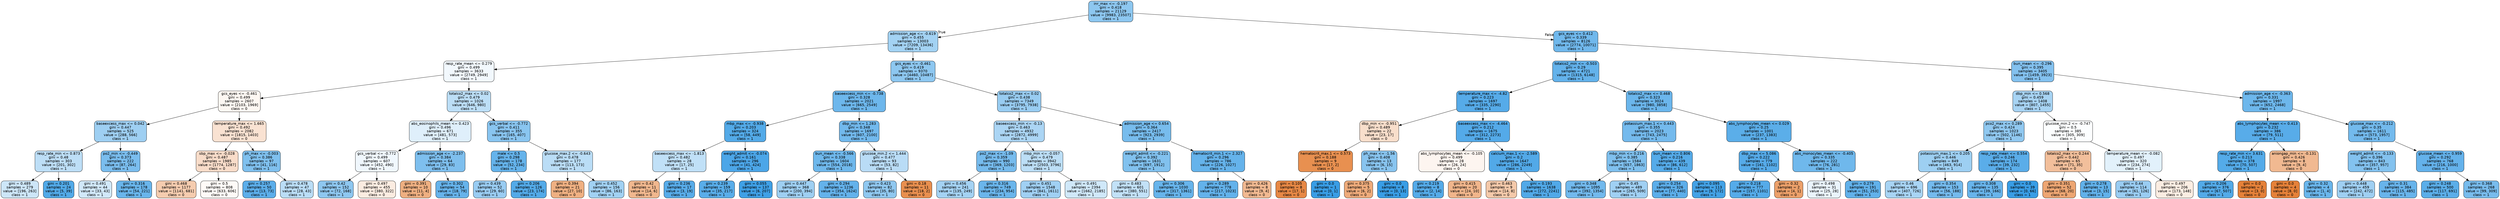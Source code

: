 digraph Tree {
node [shape=box, style="filled, rounded", color="black", fontname="helvetica"] ;
edge [fontname="helvetica"] ;
0 [label="inr_max <= -0.197\ngini = 0.418\nsamples = 21129\nvalue = [9983, 23507]\nclass = 1", fillcolor="#8dc7f0"] ;
1 [label="admission_age <= -0.619\ngini = 0.455\nsamples = 13003\nvalue = [7209, 13436]\nclass = 1", fillcolor="#a3d2f3"] ;
0 -> 1 [labeldistance=2.5, labelangle=45, headlabel="True"] ;
2 [label="resp_rate_mean <= 0.279\ngini = 0.499\nsamples = 3633\nvalue = [2749, 2949]\nclass = 1", fillcolor="#f2f8fd"] ;
1 -> 2 ;
3 [label="gcs_eyes <= -0.461\ngini = 0.499\nsamples = 2607\nvalue = [2103, 1969]\nclass = 0", fillcolor="#fdf7f2"] ;
2 -> 3 ;
4 [label="baseexcess_max <= 0.042\ngini = 0.447\nsamples = 525\nvalue = [288, 566]\nclass = 1", fillcolor="#9ecff2"] ;
3 -> 4 ;
5 [label="resp_rate_min <= 0.873\ngini = 0.48\nsamples = 303\nvalue = [201, 302]\nclass = 1", fillcolor="#bddef6"] ;
4 -> 5 ;
6 [label="gini = 0.489\nsamples = 279\nvalue = [196, 263]\nclass = 1", fillcolor="#cde6f8"] ;
5 -> 6 ;
7 [label="gini = 0.201\nsamples = 24\nvalue = [5, 39]\nclass = 1", fillcolor="#52aae8"] ;
5 -> 7 ;
8 [label="po2_min <= -0.449\ngini = 0.373\nsamples = 222\nvalue = [87, 264]\nclass = 1", fillcolor="#7abdee"] ;
4 -> 8 ;
9 [label="gini = 0.491\nsamples = 44\nvalue = [33, 43]\nclass = 1", fillcolor="#d1e8f9"] ;
8 -> 9 ;
10 [label="gini = 0.316\nsamples = 178\nvalue = [54, 221]\nclass = 1", fillcolor="#69b5eb"] ;
8 -> 10 ;
11 [label="temperature_max <= 1.665\ngini = 0.492\nsamples = 2082\nvalue = [1815, 1403]\nclass = 0", fillcolor="#f9e2d2"] ;
3 -> 11 ;
12 [label="sbp_max <= -0.028\ngini = 0.487\nsamples = 1985\nvalue = [1774, 1287]\nclass = 0", fillcolor="#f8dcc9"] ;
11 -> 12 ;
13 [label="gini = 0.468\nsamples = 1177\nvalue = [1141, 681]\nclass = 0", fillcolor="#f5ccaf"] ;
12 -> 13 ;
14 [label="gini = 0.5\nsamples = 808\nvalue = [633, 606]\nclass = 0", fillcolor="#fefaf7"] ;
12 -> 14 ;
15 [label="ph_max <= -0.003\ngini = 0.386\nsamples = 97\nvalue = [41, 116]\nclass = 1", fillcolor="#7fc0ee"] ;
11 -> 15 ;
16 [label="gini = 0.257\nsamples = 50\nvalue = [13, 73]\nclass = 1", fillcolor="#5caeea"] ;
15 -> 16 ;
17 [label="gini = 0.478\nsamples = 47\nvalue = [28, 43]\nclass = 1", fillcolor="#baddf6"] ;
15 -> 17 ;
18 [label="totalco2_max <= 0.02\ngini = 0.479\nsamples = 1026\nvalue = [646, 980]\nclass = 1", fillcolor="#bcdef6"] ;
2 -> 18 ;
19 [label="abs_eosinophils_mean <= 0.423\ngini = 0.496\nsamples = 671\nvalue = [481, 573]\nclass = 1", fillcolor="#dfeffb"] ;
18 -> 19 ;
20 [label="gcs_verbal <= -0.772\ngini = 0.499\nsamples = 607\nvalue = [452, 490]\nclass = 1", fillcolor="#f0f7fd"] ;
19 -> 20 ;
21 [label="gini = 0.42\nsamples = 152\nvalue = [72, 168]\nclass = 1", fillcolor="#8ec7f0"] ;
20 -> 21 ;
22 [label="gini = 0.497\nsamples = 455\nvalue = [380, 322]\nclass = 0", fillcolor="#fbece1"] ;
20 -> 22 ;
23 [label="admission_age <= -2.237\ngini = 0.384\nsamples = 64\nvalue = [29, 83]\nclass = 1", fillcolor="#7ebfee"] ;
19 -> 23 ;
24 [label="gini = 0.391\nsamples = 10\nvalue = [11, 4]\nclass = 0", fillcolor="#eeaf81"] ;
23 -> 24 ;
25 [label="gini = 0.302\nsamples = 54\nvalue = [18, 79]\nclass = 1", fillcolor="#66b3eb"] ;
23 -> 25 ;
26 [label="gcs_verbal <= -0.772\ngini = 0.411\nsamples = 355\nvalue = [165, 407]\nclass = 1", fillcolor="#89c5f0"] ;
18 -> 26 ;
27 [label="male <= 0.5\ngini = 0.298\nsamples = 178\nvalue = [52, 234]\nclass = 1", fillcolor="#65b3eb"] ;
26 -> 27 ;
28 [label="gini = 0.439\nsamples = 52\nvalue = [29, 60]\nclass = 1", fillcolor="#99ccf2"] ;
27 -> 28 ;
29 [label="gini = 0.206\nsamples = 126\nvalue = [23, 174]\nclass = 1", fillcolor="#53aae8"] ;
27 -> 29 ;
30 [label="glucose_max.2 <= -0.643\ngini = 0.478\nsamples = 177\nvalue = [113, 173]\nclass = 1", fillcolor="#baddf6"] ;
26 -> 30 ;
31 [label="gini = 0.394\nsamples = 21\nvalue = [27, 10]\nclass = 0", fillcolor="#efb082"] ;
30 -> 31 ;
32 [label="gini = 0.452\nsamples = 156\nvalue = [86, 163]\nclass = 1", fillcolor="#a1d1f3"] ;
30 -> 32 ;
33 [label="gcs_eyes <= -0.461\ngini = 0.419\nsamples = 9370\nvalue = [4460, 10487]\nclass = 1", fillcolor="#8dc7f0"] ;
1 -> 33 ;
34 [label="baseexcess_min <= -0.738\ngini = 0.328\nsamples = 2021\nvalue = [665, 2549]\nclass = 1", fillcolor="#6db7ec"] ;
33 -> 34 ;
35 [label="mbp_max <= -0.938\ngini = 0.203\nsamples = 324\nvalue = [58, 449]\nclass = 1", fillcolor="#53aae8"] ;
34 -> 35 ;
36 [label="baseexcess_max <= -1.813\ngini = 0.482\nsamples = 28\nvalue = [17, 25]\nclass = 1", fillcolor="#c0e0f7"] ;
35 -> 36 ;
37 [label="gini = 0.42\nsamples = 11\nvalue = [14, 6]\nclass = 0", fillcolor="#f0b78e"] ;
36 -> 37 ;
38 [label="gini = 0.236\nsamples = 17\nvalue = [3, 19]\nclass = 1", fillcolor="#58ace9"] ;
36 -> 38 ;
39 [label="weight_admit <= -0.074\ngini = 0.161\nsamples = 296\nvalue = [41, 424]\nclass = 1", fillcolor="#4ca6e8"] ;
35 -> 39 ;
40 [label="gini = 0.239\nsamples = 159\nvalue = [35, 217]\nclass = 1", fillcolor="#59ade9"] ;
39 -> 40 ;
41 [label="gini = 0.055\nsamples = 137\nvalue = [6, 207]\nclass = 1", fillcolor="#3fa0e6"] ;
39 -> 41 ;
42 [label="dbp_min <= 1.283\ngini = 0.348\nsamples = 1697\nvalue = [607, 2100]\nclass = 1", fillcolor="#72b9ed"] ;
34 -> 42 ;
43 [label="bun_mean <= -0.566\ngini = 0.338\nsamples = 1604\nvalue = [554, 2018]\nclass = 1", fillcolor="#6fb8ec"] ;
42 -> 43 ;
44 [label="gini = 0.447\nsamples = 368\nvalue = [200, 394]\nclass = 1", fillcolor="#9ecff2"] ;
43 -> 44 ;
45 [label="gini = 0.294\nsamples = 1236\nvalue = [354, 1624]\nclass = 1", fillcolor="#64b2eb"] ;
43 -> 45 ;
46 [label="glucose_min.2 <= 1.444\ngini = 0.477\nsamples = 93\nvalue = [53, 82]\nclass = 1", fillcolor="#b9dcf6"] ;
42 -> 46 ;
47 [label="gini = 0.423\nsamples = 82\nvalue = [35, 80]\nclass = 1", fillcolor="#90c8f0"] ;
46 -> 47 ;
48 [label="gini = 0.18\nsamples = 11\nvalue = [18, 2]\nclass = 0", fillcolor="#e88f4f"] ;
46 -> 48 ;
49 [label="totalco2_max <= 0.02\ngini = 0.438\nsamples = 7349\nvalue = [3795, 7938]\nclass = 1", fillcolor="#98ccf1"] ;
33 -> 49 ;
50 [label="baseexcess_min <= -0.13\ngini = 0.463\nsamples = 4932\nvalue = [2872, 4999]\nclass = 1", fillcolor="#abd5f4"] ;
49 -> 50 ;
51 [label="po2_max <= -1.09\ngini = 0.359\nsamples = 990\nvalue = [369, 1203]\nclass = 1", fillcolor="#76bbed"] ;
50 -> 51 ;
52 [label="gini = 0.456\nsamples = 241\nvalue = [135, 249]\nclass = 1", fillcolor="#a4d2f3"] ;
51 -> 52 ;
53 [label="gini = 0.316\nsamples = 749\nvalue = [234, 954]\nclass = 1", fillcolor="#6ab5eb"] ;
51 -> 53 ;
54 [label="mbp_min <= -0.057\ngini = 0.479\nsamples = 3942\nvalue = [2503, 3796]\nclass = 1", fillcolor="#bcdef6"] ;
50 -> 54 ;
55 [label="gini = 0.451\nsamples = 1548\nvalue = [841, 1611]\nclass = 1", fillcolor="#a0d0f3"] ;
54 -> 55 ;
56 [label="gini = 0.491\nsamples = 2394\nvalue = [1662, 2185]\nclass = 1", fillcolor="#d0e8f9"] ;
54 -> 56 ;
57 [label="admission_age <= 0.654\ngini = 0.364\nsamples = 2417\nvalue = [923, 2939]\nclass = 1", fillcolor="#77bced"] ;
49 -> 57 ;
58 [label="weight_admit <= -0.221\ngini = 0.392\nsamples = 1631\nvalue = [697, 1912]\nclass = 1", fillcolor="#81c1ee"] ;
57 -> 58 ;
59 [label="gini = 0.483\nsamples = 601\nvalue = [380, 551]\nclass = 1", fillcolor="#c2e1f7"] ;
58 -> 59 ;
60 [label="gini = 0.306\nsamples = 1030\nvalue = [317, 1361]\nclass = 1", fillcolor="#67b4eb"] ;
58 -> 60 ;
61 [label="hematocrit_min.1 <= 2.327\ngini = 0.296\nsamples = 786\nvalue = [226, 1027]\nclass = 1", fillcolor="#65b3eb"] ;
57 -> 61 ;
62 [label="gini = 0.289\nsamples = 778\nvalue = [217, 1023]\nclass = 1", fillcolor="#63b2eb"] ;
61 -> 62 ;
63 [label="gini = 0.426\nsamples = 8\nvalue = [9, 4]\nclass = 0", fillcolor="#f1b991"] ;
61 -> 63 ;
64 [label="gcs_eyes <= 0.412\ngini = 0.339\nsamples = 8126\nvalue = [2774, 10071]\nclass = 1", fillcolor="#70b8ec"] ;
0 -> 64 [labeldistance=2.5, labelangle=-45, headlabel="False"] ;
65 [label="totalco2_min <= -0.503\ngini = 0.29\nsamples = 4721\nvalue = [1315, 6148]\nclass = 1", fillcolor="#63b2eb"] ;
64 -> 65 ;
66 [label="temperature_max <= -4.82\ngini = 0.223\nsamples = 1697\nvalue = [335, 2290]\nclass = 1", fillcolor="#56abe9"] ;
65 -> 66 ;
67 [label="dbp_min <= -0.951\ngini = 0.489\nsamples = 22\nvalue = [23, 17]\nclass = 0", fillcolor="#f8decb"] ;
66 -> 67 ;
68 [label="hematocrit_max.1 <= 0.573\ngini = 0.188\nsamples = 9\nvalue = [17, 2]\nclass = 0", fillcolor="#e89050"] ;
67 -> 68 ;
69 [label="gini = 0.105\nsamples = 8\nvalue = [17, 1]\nclass = 0", fillcolor="#e78845"] ;
68 -> 69 ;
70 [label="gini = 0.0\nsamples = 1\nvalue = [0, 1]\nclass = 1", fillcolor="#399de5"] ;
68 -> 70 ;
71 [label="ph_max <= -1.56\ngini = 0.408\nsamples = 13\nvalue = [6, 15]\nclass = 1", fillcolor="#88c4ef"] ;
67 -> 71 ;
72 [label="gini = 0.375\nsamples = 5\nvalue = [6, 2]\nclass = 0", fillcolor="#eeab7b"] ;
71 -> 72 ;
73 [label="gini = 0.0\nsamples = 8\nvalue = [0, 13]\nclass = 1", fillcolor="#399de5"] ;
71 -> 73 ;
74 [label="baseexcess_max <= -4.464\ngini = 0.212\nsamples = 1675\nvalue = [312, 2273]\nclass = 1", fillcolor="#54aae9"] ;
66 -> 74 ;
75 [label="abs_lymphocytes_mean <= -0.105\ngini = 0.499\nsamples = 28\nvalue = [26, 24]\nclass = 0", fillcolor="#fdf5f0"] ;
74 -> 75 ;
76 [label="gini = 0.219\nsamples = 8\nvalue = [2, 14]\nclass = 1", fillcolor="#55abe9"] ;
75 -> 76 ;
77 [label="gini = 0.415\nsamples = 20\nvalue = [24, 10]\nclass = 0", fillcolor="#f0b58b"] ;
75 -> 77 ;
78 [label="calcium_max.1 <= -2.589\ngini = 0.2\nsamples = 1647\nvalue = [286, 2249]\nclass = 1", fillcolor="#52a9e8"] ;
74 -> 78 ;
79 [label="gini = 0.463\nsamples = 9\nvalue = [14, 8]\nclass = 0", fillcolor="#f4c9aa"] ;
78 -> 79 ;
80 [label="gini = 0.193\nsamples = 1638\nvalue = [272, 2241]\nclass = 1", fillcolor="#51a9e8"] ;
78 -> 80 ;
81 [label="totalco2_max <= 0.468\ngini = 0.323\nsamples = 3024\nvalue = [980, 3858]\nclass = 1", fillcolor="#6bb6ec"] ;
65 -> 81 ;
82 [label="potassium_max.1 <= 0.443\ngini = 0.355\nsamples = 2023\nvalue = [743, 2475]\nclass = 1", fillcolor="#74baed"] ;
81 -> 82 ;
83 [label="mbp_min <= 0.216\ngini = 0.385\nsamples = 1584\nvalue = [657, 1863]\nclass = 1", fillcolor="#7fc0ee"] ;
82 -> 83 ;
84 [label="gini = 0.348\nsamples = 1095\nvalue = [392, 1354]\nclass = 1", fillcolor="#72b9ed"] ;
83 -> 84 ;
85 [label="gini = 0.45\nsamples = 489\nvalue = [265, 509]\nclass = 1", fillcolor="#a0d0f3"] ;
83 -> 85 ;
86 [label="bun_mean <= 0.806\ngini = 0.216\nsamples = 439\nvalue = [86, 612]\nclass = 1", fillcolor="#55abe9"] ;
82 -> 86 ;
87 [label="gini = 0.254\nsamples = 326\nvalue = [77, 440]\nclass = 1", fillcolor="#5caeea"] ;
86 -> 87 ;
88 [label="gini = 0.095\nsamples = 113\nvalue = [9, 172]\nclass = 1", fillcolor="#43a2e6"] ;
86 -> 88 ;
89 [label="abs_lymphocytes_mean <= 0.029\ngini = 0.25\nsamples = 1001\nvalue = [237, 1383]\nclass = 1", fillcolor="#5baee9"] ;
81 -> 89 ;
90 [label="dbp_max <= 5.086\ngini = 0.222\nsamples = 779\nvalue = [161, 1102]\nclass = 1", fillcolor="#56abe9"] ;
89 -> 90 ;
91 [label="gini = 0.218\nsamples = 777\nvalue = [157, 1101]\nclass = 1", fillcolor="#55abe9"] ;
90 -> 91 ;
92 [label="gini = 0.32\nsamples = 2\nvalue = [4, 1]\nclass = 0", fillcolor="#eca06a"] ;
90 -> 92 ;
93 [label="abs_monocytes_mean <= -0.405\ngini = 0.335\nsamples = 222\nvalue = [76, 281]\nclass = 1", fillcolor="#6fb8ec"] ;
89 -> 93 ;
94 [label="gini = 0.498\nsamples = 31\nvalue = [25, 28]\nclass = 1", fillcolor="#eaf4fc"] ;
93 -> 94 ;
95 [label="gini = 0.279\nsamples = 191\nvalue = [51, 253]\nclass = 1", fillcolor="#61b1ea"] ;
93 -> 95 ;
96 [label="bun_mean <= -0.296\ngini = 0.395\nsamples = 3405\nvalue = [1459, 3923]\nclass = 1", fillcolor="#83c1ef"] ;
64 -> 96 ;
97 [label="dbp_min <= 0.568\ngini = 0.459\nsamples = 1408\nvalue = [807, 1455]\nclass = 1", fillcolor="#a7d3f3"] ;
96 -> 97 ;
98 [label="pco2_max <= 0.289\ngini = 0.424\nsamples = 1023\nvalue = [502, 1146]\nclass = 1", fillcolor="#90c8f0"] ;
97 -> 98 ;
99 [label="potassium_max.1 <= 0.205\ngini = 0.446\nsamples = 849\nvalue = [463, 914]\nclass = 1", fillcolor="#9dcff2"] ;
98 -> 99 ;
100 [label="gini = 0.46\nsamples = 696\nvalue = [407, 726]\nclass = 1", fillcolor="#a8d4f4"] ;
99 -> 100 ;
101 [label="gini = 0.354\nsamples = 153\nvalue = [56, 188]\nclass = 1", fillcolor="#74baed"] ;
99 -> 101 ;
102 [label="resp_rate_mean <= 0.554\ngini = 0.246\nsamples = 174\nvalue = [39, 232]\nclass = 1", fillcolor="#5aade9"] ;
98 -> 102 ;
103 [label="gini = 0.308\nsamples = 135\nvalue = [39, 166]\nclass = 1", fillcolor="#68b4eb"] ;
102 -> 103 ;
104 [label="gini = 0.0\nsamples = 39\nvalue = [0, 66]\nclass = 1", fillcolor="#399de5"] ;
102 -> 104 ;
105 [label="glucose_min.2 <= -0.747\ngini = 0.5\nsamples = 385\nvalue = [305, 309]\nclass = 1", fillcolor="#fcfeff"] ;
97 -> 105 ;
106 [label="totalco2_max <= 0.244\ngini = 0.442\nsamples = 65\nvalue = [71, 35]\nclass = 0", fillcolor="#f2bf9b"] ;
105 -> 106 ;
107 [label="gini = 0.351\nsamples = 52\nvalue = [68, 20]\nclass = 0", fillcolor="#eda673"] ;
106 -> 107 ;
108 [label="gini = 0.278\nsamples = 13\nvalue = [3, 15]\nclass = 1", fillcolor="#61b1ea"] ;
106 -> 108 ;
109 [label="temperature_mean <= -0.082\ngini = 0.497\nsamples = 320\nvalue = [234, 274]\nclass = 1", fillcolor="#e2f1fb"] ;
105 -> 109 ;
110 [label="gini = 0.44\nsamples = 114\nvalue = [61, 126]\nclass = 1", fillcolor="#99ccf2"] ;
109 -> 110 ;
111 [label="gini = 0.497\nsamples = 206\nvalue = [173, 148]\nclass = 0", fillcolor="#fbede2"] ;
109 -> 111 ;
112 [label="admission_age <= -0.363\ngini = 0.331\nsamples = 1997\nvalue = [652, 2468]\nclass = 1", fillcolor="#6db7ec"] ;
96 -> 112 ;
113 [label="abs_lymphocytes_mean <= 0.413\ngini = 0.232\nsamples = 386\nvalue = [79, 511]\nclass = 1", fillcolor="#58ace9"] ;
112 -> 113 ;
114 [label="resp_rate_min <= 3.631\ngini = 0.213\nsamples = 378\nvalue = [70, 507]\nclass = 1", fillcolor="#54abe9"] ;
113 -> 114 ;
115 [label="gini = 0.206\nsamples = 376\nvalue = [67, 507]\nclass = 1", fillcolor="#53aae8"] ;
114 -> 115 ;
116 [label="gini = 0.0\nsamples = 2\nvalue = [3, 0]\nclass = 0", fillcolor="#e58139"] ;
114 -> 116 ;
117 [label="aniongap_min <= -0.131\ngini = 0.426\nsamples = 8\nvalue = [9, 4]\nclass = 0", fillcolor="#f1b991"] ;
113 -> 117 ;
118 [label="gini = 0.0\nsamples = 4\nvalue = [8, 0]\nclass = 0", fillcolor="#e58139"] ;
117 -> 118 ;
119 [label="gini = 0.32\nsamples = 4\nvalue = [1, 4]\nclass = 1", fillcolor="#6ab6ec"] ;
117 -> 119 ;
120 [label="glucose_max <= -0.212\ngini = 0.35\nsamples = 1611\nvalue = [573, 1957]\nclass = 1", fillcolor="#73baed"] ;
112 -> 120 ;
121 [label="weight_admit <= -0.133\ngini = 0.396\nsamples = 843\nvalue = [357, 957]\nclass = 1", fillcolor="#83c2ef"] ;
120 -> 121 ;
122 [label="gini = 0.448\nsamples = 459\nvalue = [242, 472]\nclass = 1", fillcolor="#9fcff2"] ;
121 -> 122 ;
123 [label="gini = 0.31\nsamples = 384\nvalue = [115, 485]\nclass = 1", fillcolor="#68b4eb"] ;
121 -> 123 ;
124 [label="glucose_mean <= 0.959\ngini = 0.292\nsamples = 768\nvalue = [216, 1000]\nclass = 1", fillcolor="#64b2eb"] ;
120 -> 124 ;
125 [label="gini = 0.248\nsamples = 500\nvalue = [117, 691]\nclass = 1", fillcolor="#5baee9"] ;
124 -> 125 ;
126 [label="gini = 0.368\nsamples = 268\nvalue = [99, 309]\nclass = 1", fillcolor="#78bced"] ;
124 -> 126 ;
}